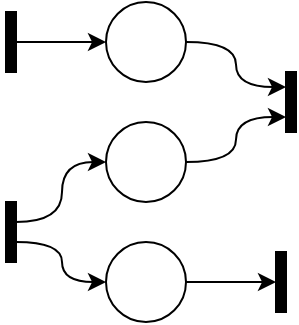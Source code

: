 <mxfile version="24.7.17">
  <diagram name="Pagina-1" id="OyTfOR_2IJjTWQItPtLp">
    <mxGraphModel dx="979" dy="567" grid="1" gridSize="10" guides="1" tooltips="1" connect="1" arrows="1" fold="1" page="1" pageScale="1" pageWidth="827" pageHeight="1169" math="0" shadow="0">
      <root>
        <mxCell id="0" />
        <mxCell id="1" parent="0" />
        <mxCell id="U0oiYte4iCwgsmCtK5k0-11" style="edgeStyle=orthogonalEdgeStyle;rounded=0;orthogonalLoop=1;jettySize=auto;html=1;entryX=0;entryY=0.25;entryDx=0;entryDy=0;curved=1;" edge="1" parent="1" source="U0oiYte4iCwgsmCtK5k0-1" target="U0oiYte4iCwgsmCtK5k0-10">
          <mxGeometry relative="1" as="geometry" />
        </mxCell>
        <mxCell id="U0oiYte4iCwgsmCtK5k0-1" value="" style="ellipse;whiteSpace=wrap;html=1;aspect=fixed;fillColor=none;" vertex="1" parent="1">
          <mxGeometry x="440" y="320" width="40" height="40" as="geometry" />
        </mxCell>
        <mxCell id="U0oiYte4iCwgsmCtK5k0-7" style="edgeStyle=orthogonalEdgeStyle;rounded=0;orthogonalLoop=1;jettySize=auto;html=1;entryX=0;entryY=0.5;entryDx=0;entryDy=0;" edge="1" parent="1" source="U0oiYte4iCwgsmCtK5k0-2" target="U0oiYte4iCwgsmCtK5k0-1">
          <mxGeometry relative="1" as="geometry" />
        </mxCell>
        <mxCell id="U0oiYte4iCwgsmCtK5k0-2" value="" style="rounded=0;whiteSpace=wrap;html=1;fillColor=#000000;" vertex="1" parent="1">
          <mxGeometry x="390" y="325" width="5" height="30" as="geometry" />
        </mxCell>
        <mxCell id="U0oiYte4iCwgsmCtK5k0-12" style="edgeStyle=orthogonalEdgeStyle;rounded=0;orthogonalLoop=1;jettySize=auto;html=1;entryX=0;entryY=0.75;entryDx=0;entryDy=0;curved=1;" edge="1" parent="1" source="U0oiYte4iCwgsmCtK5k0-3" target="U0oiYte4iCwgsmCtK5k0-10">
          <mxGeometry relative="1" as="geometry" />
        </mxCell>
        <mxCell id="U0oiYte4iCwgsmCtK5k0-3" value="" style="ellipse;whiteSpace=wrap;html=1;aspect=fixed;fillColor=none;" vertex="1" parent="1">
          <mxGeometry x="440" y="380" width="40" height="40" as="geometry" />
        </mxCell>
        <mxCell id="U0oiYte4iCwgsmCtK5k0-13" style="edgeStyle=orthogonalEdgeStyle;rounded=0;orthogonalLoop=1;jettySize=auto;html=1;entryX=0;entryY=0.5;entryDx=0;entryDy=0;" edge="1" parent="1" source="U0oiYte4iCwgsmCtK5k0-4" target="U0oiYte4iCwgsmCtK5k0-14">
          <mxGeometry relative="1" as="geometry">
            <mxPoint x="520" y="460" as="targetPoint" />
          </mxGeometry>
        </mxCell>
        <mxCell id="U0oiYte4iCwgsmCtK5k0-4" value="" style="ellipse;whiteSpace=wrap;html=1;aspect=fixed;fillColor=none;" vertex="1" parent="1">
          <mxGeometry x="440" y="440" width="40" height="40" as="geometry" />
        </mxCell>
        <mxCell id="U0oiYte4iCwgsmCtK5k0-8" style="edgeStyle=orthogonalEdgeStyle;rounded=0;orthogonalLoop=1;jettySize=auto;html=1;entryX=0;entryY=0.5;entryDx=0;entryDy=0;curved=1;" edge="1" parent="1" source="U0oiYte4iCwgsmCtK5k0-6" target="U0oiYte4iCwgsmCtK5k0-3">
          <mxGeometry relative="1" as="geometry">
            <Array as="points">
              <mxPoint x="418" y="430" />
              <mxPoint x="418" y="400" />
            </Array>
          </mxGeometry>
        </mxCell>
        <mxCell id="U0oiYte4iCwgsmCtK5k0-9" style="edgeStyle=orthogonalEdgeStyle;rounded=0;orthogonalLoop=1;jettySize=auto;html=1;entryX=0;entryY=0.5;entryDx=0;entryDy=0;curved=1;" edge="1" parent="1" source="U0oiYte4iCwgsmCtK5k0-6" target="U0oiYte4iCwgsmCtK5k0-4">
          <mxGeometry relative="1" as="geometry">
            <Array as="points">
              <mxPoint x="418" y="440" />
              <mxPoint x="418" y="460" />
            </Array>
          </mxGeometry>
        </mxCell>
        <mxCell id="U0oiYte4iCwgsmCtK5k0-6" value="" style="rounded=0;whiteSpace=wrap;html=1;fillColor=#000000;" vertex="1" parent="1">
          <mxGeometry x="390" y="420" width="5" height="30" as="geometry" />
        </mxCell>
        <mxCell id="U0oiYte4iCwgsmCtK5k0-10" value="" style="rounded=0;whiteSpace=wrap;html=1;fillColor=#000000;" vertex="1" parent="1">
          <mxGeometry x="530" y="355" width="5" height="30" as="geometry" />
        </mxCell>
        <mxCell id="U0oiYte4iCwgsmCtK5k0-14" value="" style="rounded=0;whiteSpace=wrap;html=1;fillColor=#000000;" vertex="1" parent="1">
          <mxGeometry x="525" y="445" width="5" height="30" as="geometry" />
        </mxCell>
      </root>
    </mxGraphModel>
  </diagram>
</mxfile>
